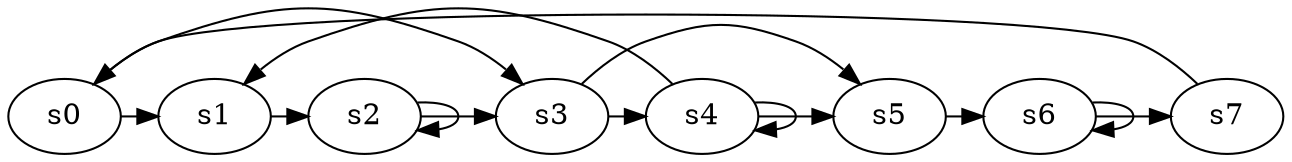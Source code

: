 digraph game_0535_cycle_8 {
    s0 [name="s0", player=0, target=1];
    s1 [name="s1", player=1, target=1];
    s2 [name="s2", player=0, target=1];
    s3 [name="s3", player=1];
    s4 [name="s4", player=0, target=1];
    s5 [name="s5", player=1];
    s6 [name="s6", player=1];
    s7 [name="s7", player=1];

    s0 -> s1 [constraint="time % 4 == 1 || time % 4 == 2"];
    s1 -> s2 [constraint="time % 3 == 2 || time % 3 == 1"];
    s2 -> s3 [constraint="time % 4 == 1"];
    s3 -> s4 [constraint="time % 5 == 0"];
    s4 -> s5 [constraint="time % 3 == 0 && !(time % 4 == 0)"];
    s5 -> s6 [constraint="time % 6 == 4"];
    s6 -> s7 [constraint="time % 5 == 1"];
    s7 -> s0 [constraint="time % 6 == 5"];
    s0 -> s3 [constraint="time == 4 || time == 10 || time == 12"];
    s2 -> s2 [constraint="time % 2 == 0"];
    s3 -> s5 [constraint="time == 4 || time == 8"];
    s4 -> s4 [constraint="time % 2 == 0"];
    s4 -> s1 [constraint="time == 6 || time == 12"];
    s6 -> s6 [constraint="time % 4 == 0"];
}
